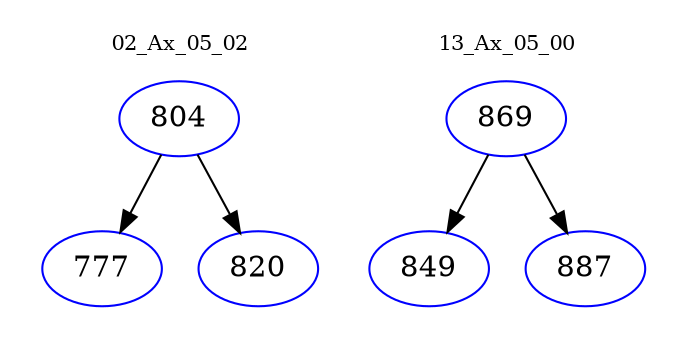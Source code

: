 digraph{
subgraph cluster_0 {
color = white
label = "02_Ax_05_02";
fontsize=10;
T0_804 [label="804", color="blue"]
T0_804 -> T0_777 [color="black"]
T0_777 [label="777", color="blue"]
T0_804 -> T0_820 [color="black"]
T0_820 [label="820", color="blue"]
}
subgraph cluster_1 {
color = white
label = "13_Ax_05_00";
fontsize=10;
T1_869 [label="869", color="blue"]
T1_869 -> T1_849 [color="black"]
T1_849 [label="849", color="blue"]
T1_869 -> T1_887 [color="black"]
T1_887 [label="887", color="blue"]
}
}

